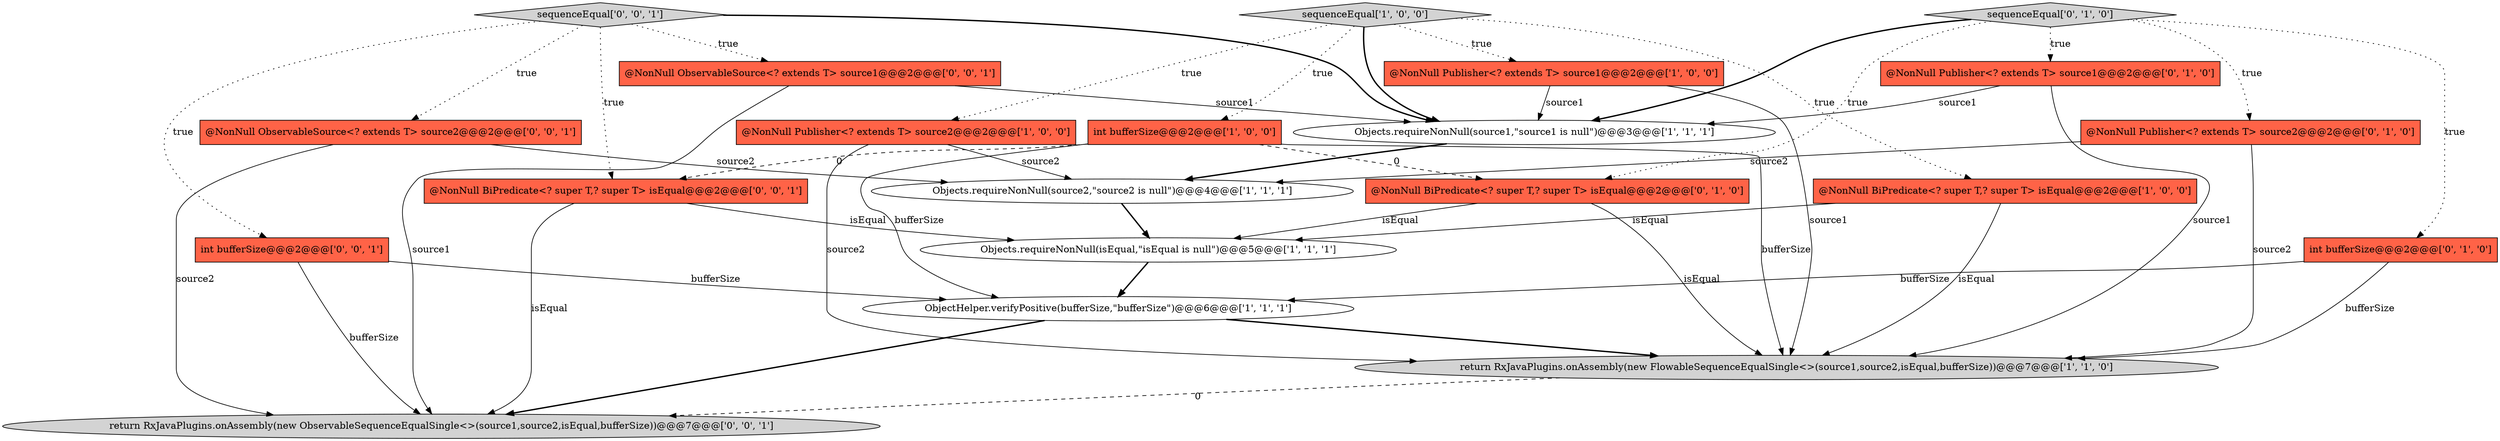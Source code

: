 digraph {
14 [style = filled, label = "sequenceEqual['0', '1', '0']", fillcolor = lightgray, shape = diamond image = "AAA0AAABBB2BBB"];
19 [style = filled, label = "return RxJavaPlugins.onAssembly(new ObservableSequenceEqualSingle<>(source1,source2,isEqual,bufferSize))@@@7@@@['0', '0', '1']", fillcolor = lightgray, shape = ellipse image = "AAA0AAABBB3BBB"];
9 [style = filled, label = "Objects.requireNonNull(isEqual,\"isEqual is null\")@@@5@@@['1', '1', '1']", fillcolor = white, shape = ellipse image = "AAA0AAABBB1BBB"];
2 [style = filled, label = "@NonNull Publisher<? extends T> source1@@@2@@@['1', '0', '0']", fillcolor = tomato, shape = box image = "AAA0AAABBB1BBB"];
11 [style = filled, label = "@NonNull Publisher<? extends T> source1@@@2@@@['0', '1', '0']", fillcolor = tomato, shape = box image = "AAA0AAABBB2BBB"];
15 [style = filled, label = "@NonNull ObservableSource<? extends T> source2@@@2@@@['0', '0', '1']", fillcolor = tomato, shape = box image = "AAA0AAABBB3BBB"];
20 [style = filled, label = "@NonNull BiPredicate<? super T,? super T> isEqual@@@2@@@['0', '0', '1']", fillcolor = tomato, shape = box image = "AAA0AAABBB3BBB"];
17 [style = filled, label = "int bufferSize@@@2@@@['0', '0', '1']", fillcolor = tomato, shape = box image = "AAA0AAABBB3BBB"];
3 [style = filled, label = "Objects.requireNonNull(source1,\"source1 is null\")@@@3@@@['1', '1', '1']", fillcolor = white, shape = ellipse image = "AAA0AAABBB1BBB"];
18 [style = filled, label = "@NonNull ObservableSource<? extends T> source1@@@2@@@['0', '0', '1']", fillcolor = tomato, shape = box image = "AAA0AAABBB3BBB"];
16 [style = filled, label = "sequenceEqual['0', '0', '1']", fillcolor = lightgray, shape = diamond image = "AAA0AAABBB3BBB"];
1 [style = filled, label = "sequenceEqual['1', '0', '0']", fillcolor = lightgray, shape = diamond image = "AAA0AAABBB1BBB"];
10 [style = filled, label = "@NonNull Publisher<? extends T> source2@@@2@@@['0', '1', '0']", fillcolor = tomato, shape = box image = "AAA0AAABBB2BBB"];
7 [style = filled, label = "ObjectHelper.verifyPositive(bufferSize,\"bufferSize\")@@@6@@@['1', '1', '1']", fillcolor = white, shape = ellipse image = "AAA0AAABBB1BBB"];
12 [style = filled, label = "int bufferSize@@@2@@@['0', '1', '0']", fillcolor = tomato, shape = box image = "AAA0AAABBB2BBB"];
4 [style = filled, label = "@NonNull Publisher<? extends T> source2@@@2@@@['1', '0', '0']", fillcolor = tomato, shape = box image = "AAA0AAABBB1BBB"];
5 [style = filled, label = "int bufferSize@@@2@@@['1', '0', '0']", fillcolor = tomato, shape = box image = "AAA1AAABBB1BBB"];
0 [style = filled, label = "@NonNull BiPredicate<? super T,? super T> isEqual@@@2@@@['1', '0', '0']", fillcolor = tomato, shape = box image = "AAA0AAABBB1BBB"];
6 [style = filled, label = "return RxJavaPlugins.onAssembly(new FlowableSequenceEqualSingle<>(source1,source2,isEqual,bufferSize))@@@7@@@['1', '1', '0']", fillcolor = lightgray, shape = ellipse image = "AAA0AAABBB1BBB"];
8 [style = filled, label = "Objects.requireNonNull(source2,\"source2 is null\")@@@4@@@['1', '1', '1']", fillcolor = white, shape = ellipse image = "AAA0AAABBB1BBB"];
13 [style = filled, label = "@NonNull BiPredicate<? super T,? super T> isEqual@@@2@@@['0', '1', '0']", fillcolor = tomato, shape = box image = "AAA1AAABBB2BBB"];
5->13 [style = dashed, label="0"];
14->3 [style = bold, label=""];
16->3 [style = bold, label=""];
18->19 [style = solid, label="source1"];
2->6 [style = solid, label="source1"];
14->12 [style = dotted, label="true"];
4->6 [style = solid, label="source2"];
11->6 [style = solid, label="source1"];
18->3 [style = solid, label="source1"];
16->17 [style = dotted, label="true"];
16->15 [style = dotted, label="true"];
15->19 [style = solid, label="source2"];
1->3 [style = bold, label=""];
20->9 [style = solid, label="isEqual"];
16->20 [style = dotted, label="true"];
5->7 [style = solid, label="bufferSize"];
1->4 [style = dotted, label="true"];
20->19 [style = solid, label="isEqual"];
9->7 [style = bold, label=""];
10->6 [style = solid, label="source2"];
14->10 [style = dotted, label="true"];
14->13 [style = dotted, label="true"];
5->20 [style = dashed, label="0"];
17->19 [style = solid, label="bufferSize"];
13->6 [style = solid, label="isEqual"];
5->6 [style = solid, label="bufferSize"];
15->8 [style = solid, label="source2"];
4->8 [style = solid, label="source2"];
3->8 [style = bold, label=""];
7->6 [style = bold, label=""];
6->19 [style = dashed, label="0"];
13->9 [style = solid, label="isEqual"];
8->9 [style = bold, label=""];
10->8 [style = solid, label="source2"];
12->7 [style = solid, label="bufferSize"];
14->11 [style = dotted, label="true"];
2->3 [style = solid, label="source1"];
12->6 [style = solid, label="bufferSize"];
1->0 [style = dotted, label="true"];
11->3 [style = solid, label="source1"];
1->2 [style = dotted, label="true"];
7->19 [style = bold, label=""];
1->5 [style = dotted, label="true"];
17->7 [style = solid, label="bufferSize"];
0->9 [style = solid, label="isEqual"];
0->6 [style = solid, label="isEqual"];
16->18 [style = dotted, label="true"];
}
